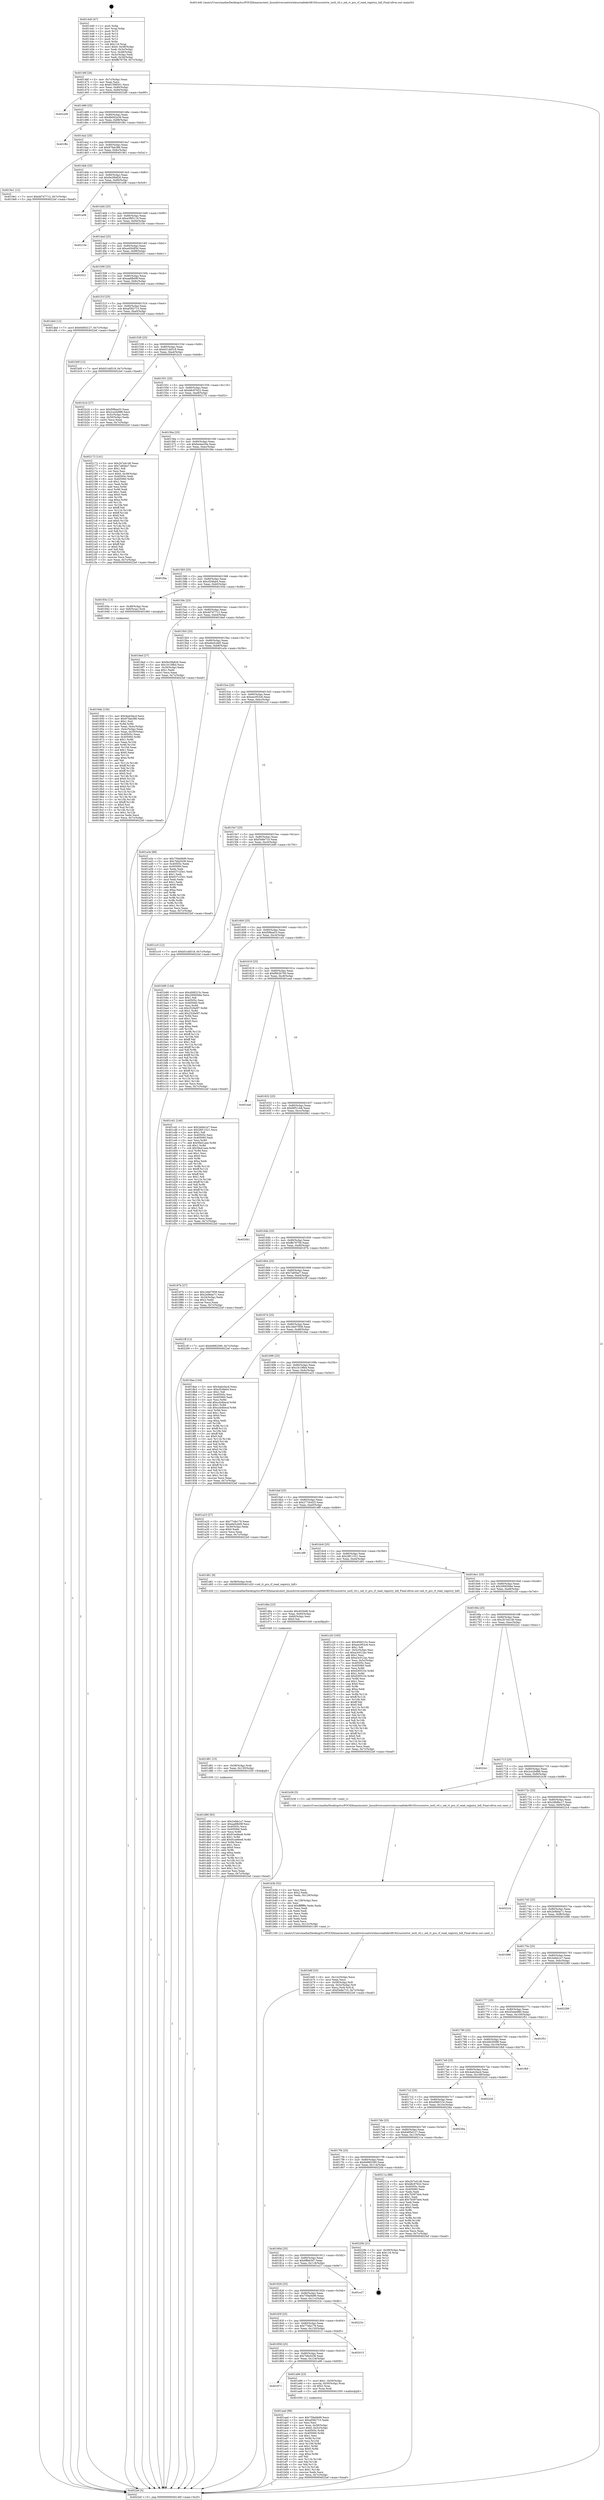 digraph "0x401440" {
  label = "0x401440 (/mnt/c/Users/mathe/Desktop/tcc/POCII/binaries/extr_linuxdriversnetwirelessrealtekrtl8192cucorertw_ioctl_rtl.c_oid_rt_pro_rf_read_registry_hdl_Final-ollvm.out::main(0))"
  labelloc = "t"
  node[shape=record]

  Entry [label="",width=0.3,height=0.3,shape=circle,fillcolor=black,style=filled]
  "0x40146f" [label="{
     0x40146f [26]\l
     | [instrs]\l
     &nbsp;&nbsp;0x40146f \<+3\>: mov -0x7c(%rbp),%eax\l
     &nbsp;&nbsp;0x401472 \<+2\>: mov %eax,%ecx\l
     &nbsp;&nbsp;0x401474 \<+6\>: sub $0x81598501,%ecx\l
     &nbsp;&nbsp;0x40147a \<+3\>: mov %eax,-0x80(%rbp)\l
     &nbsp;&nbsp;0x40147d \<+6\>: mov %ecx,-0x84(%rbp)\l
     &nbsp;&nbsp;0x401483 \<+6\>: je 00000000004022d0 \<main+0xe90\>\l
  }"]
  "0x4022d0" [label="{
     0x4022d0\l
  }", style=dashed]
  "0x401489" [label="{
     0x401489 [25]\l
     | [instrs]\l
     &nbsp;&nbsp;0x401489 \<+5\>: jmp 000000000040148e \<main+0x4e\>\l
     &nbsp;&nbsp;0x40148e \<+3\>: mov -0x80(%rbp),%eax\l
     &nbsp;&nbsp;0x401491 \<+5\>: sub $0x8b002e39,%eax\l
     &nbsp;&nbsp;0x401496 \<+6\>: mov %eax,-0x88(%rbp)\l
     &nbsp;&nbsp;0x40149c \<+6\>: je 0000000000401f6c \<main+0xb2c\>\l
  }"]
  Exit [label="",width=0.3,height=0.3,shape=circle,fillcolor=black,style=filled,peripheries=2]
  "0x401f6c" [label="{
     0x401f6c\l
  }", style=dashed]
  "0x4014a2" [label="{
     0x4014a2 [25]\l
     | [instrs]\l
     &nbsp;&nbsp;0x4014a2 \<+5\>: jmp 00000000004014a7 \<main+0x67\>\l
     &nbsp;&nbsp;0x4014a7 \<+3\>: mov -0x80(%rbp),%eax\l
     &nbsp;&nbsp;0x4014aa \<+5\>: sub $0x97fab386,%eax\l
     &nbsp;&nbsp;0x4014af \<+6\>: mov %eax,-0x8c(%rbp)\l
     &nbsp;&nbsp;0x4014b5 \<+6\>: je 00000000004019e1 \<main+0x5a1\>\l
  }"]
  "0x401d90" [label="{
     0x401d90 [93]\l
     | [instrs]\l
     &nbsp;&nbsp;0x401d90 \<+5\>: mov $0x2efeb1e7,%eax\l
     &nbsp;&nbsp;0x401d95 \<+5\>: mov $0xaa6fb09f,%esi\l
     &nbsp;&nbsp;0x401d9a \<+7\>: mov 0x40505c,%ecx\l
     &nbsp;&nbsp;0x401da1 \<+7\>: mov 0x405060,%edx\l
     &nbsp;&nbsp;0x401da8 \<+3\>: mov %ecx,%r8d\l
     &nbsp;&nbsp;0x401dab \<+7\>: sub $0x91ee8ee6,%r8d\l
     &nbsp;&nbsp;0x401db2 \<+4\>: sub $0x1,%r8d\l
     &nbsp;&nbsp;0x401db6 \<+7\>: add $0x91ee8ee6,%r8d\l
     &nbsp;&nbsp;0x401dbd \<+4\>: imul %r8d,%ecx\l
     &nbsp;&nbsp;0x401dc1 \<+3\>: and $0x1,%ecx\l
     &nbsp;&nbsp;0x401dc4 \<+3\>: cmp $0x0,%ecx\l
     &nbsp;&nbsp;0x401dc7 \<+4\>: sete %r9b\l
     &nbsp;&nbsp;0x401dcb \<+3\>: cmp $0xa,%edx\l
     &nbsp;&nbsp;0x401dce \<+4\>: setl %r10b\l
     &nbsp;&nbsp;0x401dd2 \<+3\>: mov %r9b,%r11b\l
     &nbsp;&nbsp;0x401dd5 \<+3\>: and %r10b,%r11b\l
     &nbsp;&nbsp;0x401dd8 \<+3\>: xor %r10b,%r9b\l
     &nbsp;&nbsp;0x401ddb \<+3\>: or %r9b,%r11b\l
     &nbsp;&nbsp;0x401dde \<+4\>: test $0x1,%r11b\l
     &nbsp;&nbsp;0x401de2 \<+3\>: cmovne %esi,%eax\l
     &nbsp;&nbsp;0x401de5 \<+3\>: mov %eax,-0x7c(%rbp)\l
     &nbsp;&nbsp;0x401de8 \<+5\>: jmp 00000000004022ef \<main+0xeaf\>\l
  }"]
  "0x4019e1" [label="{
     0x4019e1 [12]\l
     | [instrs]\l
     &nbsp;&nbsp;0x4019e1 \<+7\>: movl $0xdd747712,-0x7c(%rbp)\l
     &nbsp;&nbsp;0x4019e8 \<+5\>: jmp 00000000004022ef \<main+0xeaf\>\l
  }"]
  "0x4014bb" [label="{
     0x4014bb [25]\l
     | [instrs]\l
     &nbsp;&nbsp;0x4014bb \<+5\>: jmp 00000000004014c0 \<main+0x80\>\l
     &nbsp;&nbsp;0x4014c0 \<+3\>: mov -0x80(%rbp),%eax\l
     &nbsp;&nbsp;0x4014c3 \<+5\>: sub $0x9e29b826,%eax\l
     &nbsp;&nbsp;0x4014c8 \<+6\>: mov %eax,-0x90(%rbp)\l
     &nbsp;&nbsp;0x4014ce \<+6\>: je 0000000000401a08 \<main+0x5c8\>\l
  }"]
  "0x401d81" [label="{
     0x401d81 [15]\l
     | [instrs]\l
     &nbsp;&nbsp;0x401d81 \<+4\>: mov -0x58(%rbp),%rdi\l
     &nbsp;&nbsp;0x401d85 \<+6\>: mov %eax,-0x130(%rbp)\l
     &nbsp;&nbsp;0x401d8b \<+5\>: call 0000000000401030 \<free@plt\>\l
     | [calls]\l
     &nbsp;&nbsp;0x401030 \{1\} (unknown)\l
  }"]
  "0x401a08" [label="{
     0x401a08\l
  }", style=dashed]
  "0x4014d4" [label="{
     0x4014d4 [25]\l
     | [instrs]\l
     &nbsp;&nbsp;0x4014d4 \<+5\>: jmp 00000000004014d9 \<main+0x99\>\l
     &nbsp;&nbsp;0x4014d9 \<+3\>: mov -0x80(%rbp),%eax\l
     &nbsp;&nbsp;0x4014dc \<+5\>: sub $0xa3f95119,%eax\l
     &nbsp;&nbsp;0x4014e1 \<+6\>: mov %eax,-0x94(%rbp)\l
     &nbsp;&nbsp;0x4014e7 \<+6\>: je 000000000040210e \<main+0xcce\>\l
  }"]
  "0x401d6a" [label="{
     0x401d6a [23]\l
     | [instrs]\l
     &nbsp;&nbsp;0x401d6a \<+10\>: movabs $0x4030d6,%rdi\l
     &nbsp;&nbsp;0x401d74 \<+3\>: mov %eax,-0x60(%rbp)\l
     &nbsp;&nbsp;0x401d77 \<+3\>: mov -0x60(%rbp),%esi\l
     &nbsp;&nbsp;0x401d7a \<+2\>: mov $0x0,%al\l
     &nbsp;&nbsp;0x401d7c \<+5\>: call 0000000000401040 \<printf@plt\>\l
     | [calls]\l
     &nbsp;&nbsp;0x401040 \{1\} (unknown)\l
  }"]
  "0x40210e" [label="{
     0x40210e\l
  }", style=dashed]
  "0x4014ed" [label="{
     0x4014ed [25]\l
     | [instrs]\l
     &nbsp;&nbsp;0x4014ed \<+5\>: jmp 00000000004014f2 \<main+0xb2\>\l
     &nbsp;&nbsp;0x4014f2 \<+3\>: mov -0x80(%rbp),%eax\l
     &nbsp;&nbsp;0x4014f5 \<+5\>: sub $0xa450df3d,%eax\l
     &nbsp;&nbsp;0x4014fa \<+6\>: mov %eax,-0x98(%rbp)\l
     &nbsp;&nbsp;0x401500 \<+6\>: je 0000000000402021 \<main+0xbe1\>\l
  }"]
  "0x401b6f" [label="{
     0x401b6f [33]\l
     | [instrs]\l
     &nbsp;&nbsp;0x401b6f \<+6\>: mov -0x12c(%rbp),%ecx\l
     &nbsp;&nbsp;0x401b75 \<+3\>: imul %eax,%ecx\l
     &nbsp;&nbsp;0x401b78 \<+4\>: mov -0x58(%rbp),%r8\l
     &nbsp;&nbsp;0x401b7c \<+4\>: movslq -0x5c(%rbp),%r9\l
     &nbsp;&nbsp;0x401b80 \<+4\>: mov %ecx,(%r8,%r9,4)\l
     &nbsp;&nbsp;0x401b84 \<+7\>: movl $0xf3e8e710,-0x7c(%rbp)\l
     &nbsp;&nbsp;0x401b8b \<+5\>: jmp 00000000004022ef \<main+0xeaf\>\l
  }"]
  "0x402021" [label="{
     0x402021\l
  }", style=dashed]
  "0x401506" [label="{
     0x401506 [25]\l
     | [instrs]\l
     &nbsp;&nbsp;0x401506 \<+5\>: jmp 000000000040150b \<main+0xcb\>\l
     &nbsp;&nbsp;0x40150b \<+3\>: mov -0x80(%rbp),%eax\l
     &nbsp;&nbsp;0x40150e \<+5\>: sub $0xaa6fb09f,%eax\l
     &nbsp;&nbsp;0x401513 \<+6\>: mov %eax,-0x9c(%rbp)\l
     &nbsp;&nbsp;0x401519 \<+6\>: je 0000000000401ded \<main+0x9ad\>\l
  }"]
  "0x401b3b" [label="{
     0x401b3b [52]\l
     | [instrs]\l
     &nbsp;&nbsp;0x401b3b \<+2\>: xor %ecx,%ecx\l
     &nbsp;&nbsp;0x401b3d \<+5\>: mov $0x2,%edx\l
     &nbsp;&nbsp;0x401b42 \<+6\>: mov %edx,-0x128(%rbp)\l
     &nbsp;&nbsp;0x401b48 \<+1\>: cltd\l
     &nbsp;&nbsp;0x401b49 \<+6\>: mov -0x128(%rbp),%esi\l
     &nbsp;&nbsp;0x401b4f \<+2\>: idiv %esi\l
     &nbsp;&nbsp;0x401b51 \<+6\>: imul $0xfffffffe,%edx,%edx\l
     &nbsp;&nbsp;0x401b57 \<+2\>: mov %ecx,%edi\l
     &nbsp;&nbsp;0x401b59 \<+2\>: sub %edx,%edi\l
     &nbsp;&nbsp;0x401b5b \<+2\>: mov %ecx,%edx\l
     &nbsp;&nbsp;0x401b5d \<+3\>: sub $0x1,%edx\l
     &nbsp;&nbsp;0x401b60 \<+2\>: add %edx,%edi\l
     &nbsp;&nbsp;0x401b62 \<+2\>: sub %edi,%ecx\l
     &nbsp;&nbsp;0x401b64 \<+6\>: mov %ecx,-0x12c(%rbp)\l
     &nbsp;&nbsp;0x401b6a \<+5\>: call 0000000000401160 \<next_i\>\l
     | [calls]\l
     &nbsp;&nbsp;0x401160 \{1\} (/mnt/c/Users/mathe/Desktop/tcc/POCII/binaries/extr_linuxdriversnetwirelessrealtekrtl8192cucorertw_ioctl_rtl.c_oid_rt_pro_rf_read_registry_hdl_Final-ollvm.out::next_i)\l
  }"]
  "0x401ded" [label="{
     0x401ded [12]\l
     | [instrs]\l
     &nbsp;&nbsp;0x401ded \<+7\>: movl $0x6485d127,-0x7c(%rbp)\l
     &nbsp;&nbsp;0x401df4 \<+5\>: jmp 00000000004022ef \<main+0xeaf\>\l
  }"]
  "0x40151f" [label="{
     0x40151f [25]\l
     | [instrs]\l
     &nbsp;&nbsp;0x40151f \<+5\>: jmp 0000000000401524 \<main+0xe4\>\l
     &nbsp;&nbsp;0x401524 \<+3\>: mov -0x80(%rbp),%eax\l
     &nbsp;&nbsp;0x401527 \<+5\>: sub $0xaf382715,%eax\l
     &nbsp;&nbsp;0x40152c \<+6\>: mov %eax,-0xa0(%rbp)\l
     &nbsp;&nbsp;0x401532 \<+6\>: je 0000000000401b0f \<main+0x6cf\>\l
  }"]
  "0x401aad" [label="{
     0x401aad [98]\l
     | [instrs]\l
     &nbsp;&nbsp;0x401aad \<+5\>: mov $0x759a0b99,%ecx\l
     &nbsp;&nbsp;0x401ab2 \<+5\>: mov $0xaf382715,%edx\l
     &nbsp;&nbsp;0x401ab7 \<+2\>: xor %esi,%esi\l
     &nbsp;&nbsp;0x401ab9 \<+4\>: mov %rax,-0x58(%rbp)\l
     &nbsp;&nbsp;0x401abd \<+7\>: movl $0x0,-0x5c(%rbp)\l
     &nbsp;&nbsp;0x401ac4 \<+8\>: mov 0x40505c,%r8d\l
     &nbsp;&nbsp;0x401acc \<+8\>: mov 0x405060,%r9d\l
     &nbsp;&nbsp;0x401ad4 \<+3\>: sub $0x1,%esi\l
     &nbsp;&nbsp;0x401ad7 \<+3\>: mov %r8d,%r10d\l
     &nbsp;&nbsp;0x401ada \<+3\>: add %esi,%r10d\l
     &nbsp;&nbsp;0x401add \<+4\>: imul %r10d,%r8d\l
     &nbsp;&nbsp;0x401ae1 \<+4\>: and $0x1,%r8d\l
     &nbsp;&nbsp;0x401ae5 \<+4\>: cmp $0x0,%r8d\l
     &nbsp;&nbsp;0x401ae9 \<+4\>: sete %r11b\l
     &nbsp;&nbsp;0x401aed \<+4\>: cmp $0xa,%r9d\l
     &nbsp;&nbsp;0x401af1 \<+3\>: setl %bl\l
     &nbsp;&nbsp;0x401af4 \<+3\>: mov %r11b,%r14b\l
     &nbsp;&nbsp;0x401af7 \<+3\>: and %bl,%r14b\l
     &nbsp;&nbsp;0x401afa \<+3\>: xor %bl,%r11b\l
     &nbsp;&nbsp;0x401afd \<+3\>: or %r11b,%r14b\l
     &nbsp;&nbsp;0x401b00 \<+4\>: test $0x1,%r14b\l
     &nbsp;&nbsp;0x401b04 \<+3\>: cmovne %edx,%ecx\l
     &nbsp;&nbsp;0x401b07 \<+3\>: mov %ecx,-0x7c(%rbp)\l
     &nbsp;&nbsp;0x401b0a \<+5\>: jmp 00000000004022ef \<main+0xeaf\>\l
  }"]
  "0x401b0f" [label="{
     0x401b0f [12]\l
     | [instrs]\l
     &nbsp;&nbsp;0x401b0f \<+7\>: movl $0xb51dd518,-0x7c(%rbp)\l
     &nbsp;&nbsp;0x401b16 \<+5\>: jmp 00000000004022ef \<main+0xeaf\>\l
  }"]
  "0x401538" [label="{
     0x401538 [25]\l
     | [instrs]\l
     &nbsp;&nbsp;0x401538 \<+5\>: jmp 000000000040153d \<main+0xfd\>\l
     &nbsp;&nbsp;0x40153d \<+3\>: mov -0x80(%rbp),%eax\l
     &nbsp;&nbsp;0x401540 \<+5\>: sub $0xb51dd518,%eax\l
     &nbsp;&nbsp;0x401545 \<+6\>: mov %eax,-0xa4(%rbp)\l
     &nbsp;&nbsp;0x40154b \<+6\>: je 0000000000401b1b \<main+0x6db\>\l
  }"]
  "0x401871" [label="{
     0x401871\l
  }", style=dashed]
  "0x401b1b" [label="{
     0x401b1b [27]\l
     | [instrs]\l
     &nbsp;&nbsp;0x401b1b \<+5\>: mov $0xf5f6ea53,%eax\l
     &nbsp;&nbsp;0x401b20 \<+5\>: mov $0x2ce2b988,%ecx\l
     &nbsp;&nbsp;0x401b25 \<+3\>: mov -0x5c(%rbp),%edx\l
     &nbsp;&nbsp;0x401b28 \<+3\>: cmp -0x50(%rbp),%edx\l
     &nbsp;&nbsp;0x401b2b \<+3\>: cmovl %ecx,%eax\l
     &nbsp;&nbsp;0x401b2e \<+3\>: mov %eax,-0x7c(%rbp)\l
     &nbsp;&nbsp;0x401b31 \<+5\>: jmp 00000000004022ef \<main+0xeaf\>\l
  }"]
  "0x401551" [label="{
     0x401551 [25]\l
     | [instrs]\l
     &nbsp;&nbsp;0x401551 \<+5\>: jmp 0000000000401556 \<main+0x116\>\l
     &nbsp;&nbsp;0x401556 \<+3\>: mov -0x80(%rbp),%eax\l
     &nbsp;&nbsp;0x401559 \<+5\>: sub $0xb8c97622,%eax\l
     &nbsp;&nbsp;0x40155e \<+6\>: mov %eax,-0xa8(%rbp)\l
     &nbsp;&nbsp;0x401564 \<+6\>: je 0000000000402172 \<main+0xd32\>\l
  }"]
  "0x401a96" [label="{
     0x401a96 [23]\l
     | [instrs]\l
     &nbsp;&nbsp;0x401a96 \<+7\>: movl $0x1,-0x50(%rbp)\l
     &nbsp;&nbsp;0x401a9d \<+4\>: movslq -0x50(%rbp),%rax\l
     &nbsp;&nbsp;0x401aa1 \<+4\>: shl $0x2,%rax\l
     &nbsp;&nbsp;0x401aa5 \<+3\>: mov %rax,%rdi\l
     &nbsp;&nbsp;0x401aa8 \<+5\>: call 0000000000401050 \<malloc@plt\>\l
     | [calls]\l
     &nbsp;&nbsp;0x401050 \{1\} (unknown)\l
  }"]
  "0x402172" [label="{
     0x402172 [141]\l
     | [instrs]\l
     &nbsp;&nbsp;0x402172 \<+5\>: mov $0x2b7e4146,%eax\l
     &nbsp;&nbsp;0x402177 \<+5\>: mov $0x7a85be7,%ecx\l
     &nbsp;&nbsp;0x40217c \<+2\>: mov $0x1,%dl\l
     &nbsp;&nbsp;0x40217e \<+2\>: xor %esi,%esi\l
     &nbsp;&nbsp;0x402180 \<+7\>: movl $0x0,-0x38(%rbp)\l
     &nbsp;&nbsp;0x402187 \<+7\>: mov 0x40505c,%edi\l
     &nbsp;&nbsp;0x40218e \<+8\>: mov 0x405060,%r8d\l
     &nbsp;&nbsp;0x402196 \<+3\>: sub $0x1,%esi\l
     &nbsp;&nbsp;0x402199 \<+3\>: mov %edi,%r9d\l
     &nbsp;&nbsp;0x40219c \<+3\>: add %esi,%r9d\l
     &nbsp;&nbsp;0x40219f \<+4\>: imul %r9d,%edi\l
     &nbsp;&nbsp;0x4021a3 \<+3\>: and $0x1,%edi\l
     &nbsp;&nbsp;0x4021a6 \<+3\>: cmp $0x0,%edi\l
     &nbsp;&nbsp;0x4021a9 \<+4\>: sete %r10b\l
     &nbsp;&nbsp;0x4021ad \<+4\>: cmp $0xa,%r8d\l
     &nbsp;&nbsp;0x4021b1 \<+4\>: setl %r11b\l
     &nbsp;&nbsp;0x4021b5 \<+3\>: mov %r10b,%bl\l
     &nbsp;&nbsp;0x4021b8 \<+3\>: xor $0xff,%bl\l
     &nbsp;&nbsp;0x4021bb \<+3\>: mov %r11b,%r14b\l
     &nbsp;&nbsp;0x4021be \<+4\>: xor $0xff,%r14b\l
     &nbsp;&nbsp;0x4021c2 \<+3\>: xor $0x0,%dl\l
     &nbsp;&nbsp;0x4021c5 \<+3\>: mov %bl,%r15b\l
     &nbsp;&nbsp;0x4021c8 \<+4\>: and $0x0,%r15b\l
     &nbsp;&nbsp;0x4021cc \<+3\>: and %dl,%r10b\l
     &nbsp;&nbsp;0x4021cf \<+3\>: mov %r14b,%r12b\l
     &nbsp;&nbsp;0x4021d2 \<+4\>: and $0x0,%r12b\l
     &nbsp;&nbsp;0x4021d6 \<+3\>: and %dl,%r11b\l
     &nbsp;&nbsp;0x4021d9 \<+3\>: or %r10b,%r15b\l
     &nbsp;&nbsp;0x4021dc \<+3\>: or %r11b,%r12b\l
     &nbsp;&nbsp;0x4021df \<+3\>: xor %r12b,%r15b\l
     &nbsp;&nbsp;0x4021e2 \<+3\>: or %r14b,%bl\l
     &nbsp;&nbsp;0x4021e5 \<+3\>: xor $0xff,%bl\l
     &nbsp;&nbsp;0x4021e8 \<+3\>: or $0x0,%dl\l
     &nbsp;&nbsp;0x4021eb \<+2\>: and %dl,%bl\l
     &nbsp;&nbsp;0x4021ed \<+3\>: or %bl,%r15b\l
     &nbsp;&nbsp;0x4021f0 \<+4\>: test $0x1,%r15b\l
     &nbsp;&nbsp;0x4021f4 \<+3\>: cmovne %ecx,%eax\l
     &nbsp;&nbsp;0x4021f7 \<+3\>: mov %eax,-0x7c(%rbp)\l
     &nbsp;&nbsp;0x4021fa \<+5\>: jmp 00000000004022ef \<main+0xeaf\>\l
  }"]
  "0x40156a" [label="{
     0x40156a [25]\l
     | [instrs]\l
     &nbsp;&nbsp;0x40156a \<+5\>: jmp 000000000040156f \<main+0x12f\>\l
     &nbsp;&nbsp;0x40156f \<+3\>: mov -0x80(%rbp),%eax\l
     &nbsp;&nbsp;0x401572 \<+5\>: sub $0xbe4ee29a,%eax\l
     &nbsp;&nbsp;0x401577 \<+6\>: mov %eax,-0xac(%rbp)\l
     &nbsp;&nbsp;0x40157d \<+6\>: je 0000000000401fda \<main+0xb9a\>\l
  }"]
  "0x401858" [label="{
     0x401858 [25]\l
     | [instrs]\l
     &nbsp;&nbsp;0x401858 \<+5\>: jmp 000000000040185d \<main+0x41d\>\l
     &nbsp;&nbsp;0x40185d \<+3\>: mov -0x80(%rbp),%eax\l
     &nbsp;&nbsp;0x401860 \<+5\>: sub $0x7bfa5438,%eax\l
     &nbsp;&nbsp;0x401865 \<+6\>: mov %eax,-0x124(%rbp)\l
     &nbsp;&nbsp;0x40186b \<+6\>: je 0000000000401a96 \<main+0x656\>\l
  }"]
  "0x401fda" [label="{
     0x401fda\l
  }", style=dashed]
  "0x401583" [label="{
     0x401583 [25]\l
     | [instrs]\l
     &nbsp;&nbsp;0x401583 \<+5\>: jmp 0000000000401588 \<main+0x148\>\l
     &nbsp;&nbsp;0x401588 \<+3\>: mov -0x80(%rbp),%eax\l
     &nbsp;&nbsp;0x40158b \<+5\>: sub $0xcf24fab4,%eax\l
     &nbsp;&nbsp;0x401590 \<+6\>: mov %eax,-0xb0(%rbp)\l
     &nbsp;&nbsp;0x401596 \<+6\>: je 000000000040193e \<main+0x4fe\>\l
  }"]
  "0x402015" [label="{
     0x402015\l
  }", style=dashed]
  "0x40193e" [label="{
     0x40193e [13]\l
     | [instrs]\l
     &nbsp;&nbsp;0x40193e \<+4\>: mov -0x48(%rbp),%rax\l
     &nbsp;&nbsp;0x401942 \<+4\>: mov 0x8(%rax),%rdi\l
     &nbsp;&nbsp;0x401946 \<+5\>: call 0000000000401060 \<atoi@plt\>\l
     | [calls]\l
     &nbsp;&nbsp;0x401060 \{1\} (unknown)\l
  }"]
  "0x40159c" [label="{
     0x40159c [25]\l
     | [instrs]\l
     &nbsp;&nbsp;0x40159c \<+5\>: jmp 00000000004015a1 \<main+0x161\>\l
     &nbsp;&nbsp;0x4015a1 \<+3\>: mov -0x80(%rbp),%eax\l
     &nbsp;&nbsp;0x4015a4 \<+5\>: sub $0xdd747712,%eax\l
     &nbsp;&nbsp;0x4015a9 \<+6\>: mov %eax,-0xb4(%rbp)\l
     &nbsp;&nbsp;0x4015af \<+6\>: je 00000000004019ed \<main+0x5ad\>\l
  }"]
  "0x40183f" [label="{
     0x40183f [25]\l
     | [instrs]\l
     &nbsp;&nbsp;0x40183f \<+5\>: jmp 0000000000401844 \<main+0x404\>\l
     &nbsp;&nbsp;0x401844 \<+3\>: mov -0x80(%rbp),%eax\l
     &nbsp;&nbsp;0x401847 \<+5\>: sub $0x77efa179,%eax\l
     &nbsp;&nbsp;0x40184c \<+6\>: mov %eax,-0x120(%rbp)\l
     &nbsp;&nbsp;0x401852 \<+6\>: je 0000000000402015 \<main+0xbd5\>\l
  }"]
  "0x4019ed" [label="{
     0x4019ed [27]\l
     | [instrs]\l
     &nbsp;&nbsp;0x4019ed \<+5\>: mov $0x9e29b826,%eax\l
     &nbsp;&nbsp;0x4019f2 \<+5\>: mov $0x1fc19fb4,%ecx\l
     &nbsp;&nbsp;0x4019f7 \<+3\>: mov -0x30(%rbp),%edx\l
     &nbsp;&nbsp;0x4019fa \<+3\>: cmp $0x1,%edx\l
     &nbsp;&nbsp;0x4019fd \<+3\>: cmovl %ecx,%eax\l
     &nbsp;&nbsp;0x401a00 \<+3\>: mov %eax,-0x7c(%rbp)\l
     &nbsp;&nbsp;0x401a03 \<+5\>: jmp 00000000004022ef \<main+0xeaf\>\l
  }"]
  "0x4015b5" [label="{
     0x4015b5 [25]\l
     | [instrs]\l
     &nbsp;&nbsp;0x4015b5 \<+5\>: jmp 00000000004015ba \<main+0x17a\>\l
     &nbsp;&nbsp;0x4015ba \<+3\>: mov -0x80(%rbp),%eax\l
     &nbsp;&nbsp;0x4015bd \<+5\>: sub $0xe6e5cdd5,%eax\l
     &nbsp;&nbsp;0x4015c2 \<+6\>: mov %eax,-0xb8(%rbp)\l
     &nbsp;&nbsp;0x4015c8 \<+6\>: je 0000000000401a3e \<main+0x5fe\>\l
  }"]
  "0x40223c" [label="{
     0x40223c\l
  }", style=dashed]
  "0x401a3e" [label="{
     0x401a3e [88]\l
     | [instrs]\l
     &nbsp;&nbsp;0x401a3e \<+5\>: mov $0x759a0b99,%eax\l
     &nbsp;&nbsp;0x401a43 \<+5\>: mov $0x7bfa5438,%ecx\l
     &nbsp;&nbsp;0x401a48 \<+7\>: mov 0x40505c,%edx\l
     &nbsp;&nbsp;0x401a4f \<+7\>: mov 0x405060,%esi\l
     &nbsp;&nbsp;0x401a56 \<+2\>: mov %edx,%edi\l
     &nbsp;&nbsp;0x401a58 \<+6\>: sub $0x637c25e1,%edi\l
     &nbsp;&nbsp;0x401a5e \<+3\>: sub $0x1,%edi\l
     &nbsp;&nbsp;0x401a61 \<+6\>: add $0x637c25e1,%edi\l
     &nbsp;&nbsp;0x401a67 \<+3\>: imul %edi,%edx\l
     &nbsp;&nbsp;0x401a6a \<+3\>: and $0x1,%edx\l
     &nbsp;&nbsp;0x401a6d \<+3\>: cmp $0x0,%edx\l
     &nbsp;&nbsp;0x401a70 \<+4\>: sete %r8b\l
     &nbsp;&nbsp;0x401a74 \<+3\>: cmp $0xa,%esi\l
     &nbsp;&nbsp;0x401a77 \<+4\>: setl %r9b\l
     &nbsp;&nbsp;0x401a7b \<+3\>: mov %r8b,%r10b\l
     &nbsp;&nbsp;0x401a7e \<+3\>: and %r9b,%r10b\l
     &nbsp;&nbsp;0x401a81 \<+3\>: xor %r9b,%r8b\l
     &nbsp;&nbsp;0x401a84 \<+3\>: or %r8b,%r10b\l
     &nbsp;&nbsp;0x401a87 \<+4\>: test $0x1,%r10b\l
     &nbsp;&nbsp;0x401a8b \<+3\>: cmovne %ecx,%eax\l
     &nbsp;&nbsp;0x401a8e \<+3\>: mov %eax,-0x7c(%rbp)\l
     &nbsp;&nbsp;0x401a91 \<+5\>: jmp 00000000004022ef \<main+0xeaf\>\l
  }"]
  "0x4015ce" [label="{
     0x4015ce [25]\l
     | [instrs]\l
     &nbsp;&nbsp;0x4015ce \<+5\>: jmp 00000000004015d3 \<main+0x193\>\l
     &nbsp;&nbsp;0x4015d3 \<+3\>: mov -0x80(%rbp),%eax\l
     &nbsp;&nbsp;0x4015d6 \<+5\>: sub $0xeec953c6,%eax\l
     &nbsp;&nbsp;0x4015db \<+6\>: mov %eax,-0xbc(%rbp)\l
     &nbsp;&nbsp;0x4015e1 \<+6\>: je 0000000000401cc5 \<main+0x885\>\l
  }"]
  "0x401826" [label="{
     0x401826 [25]\l
     | [instrs]\l
     &nbsp;&nbsp;0x401826 \<+5\>: jmp 000000000040182b \<main+0x3eb\>\l
     &nbsp;&nbsp;0x40182b \<+3\>: mov -0x80(%rbp),%eax\l
     &nbsp;&nbsp;0x40182e \<+5\>: sub $0x759a0b99,%eax\l
     &nbsp;&nbsp;0x401833 \<+6\>: mov %eax,-0x11c(%rbp)\l
     &nbsp;&nbsp;0x401839 \<+6\>: je 000000000040223c \<main+0xdfc\>\l
  }"]
  "0x401cc5" [label="{
     0x401cc5 [12]\l
     | [instrs]\l
     &nbsp;&nbsp;0x401cc5 \<+7\>: movl $0xb51dd518,-0x7c(%rbp)\l
     &nbsp;&nbsp;0x401ccc \<+5\>: jmp 00000000004022ef \<main+0xeaf\>\l
  }"]
  "0x4015e7" [label="{
     0x4015e7 [25]\l
     | [instrs]\l
     &nbsp;&nbsp;0x4015e7 \<+5\>: jmp 00000000004015ec \<main+0x1ac\>\l
     &nbsp;&nbsp;0x4015ec \<+3\>: mov -0x80(%rbp),%eax\l
     &nbsp;&nbsp;0x4015ef \<+5\>: sub $0xf3e8e710,%eax\l
     &nbsp;&nbsp;0x4015f4 \<+6\>: mov %eax,-0xc0(%rbp)\l
     &nbsp;&nbsp;0x4015fa \<+6\>: je 0000000000401b90 \<main+0x750\>\l
  }"]
  "0x401e27" [label="{
     0x401e27\l
  }", style=dashed]
  "0x401b90" [label="{
     0x401b90 [144]\l
     | [instrs]\l
     &nbsp;&nbsp;0x401b90 \<+5\>: mov $0x4f48315c,%eax\l
     &nbsp;&nbsp;0x401b95 \<+5\>: mov $0x29065b6e,%ecx\l
     &nbsp;&nbsp;0x401b9a \<+2\>: mov $0x1,%dl\l
     &nbsp;&nbsp;0x401b9c \<+7\>: mov 0x40505c,%esi\l
     &nbsp;&nbsp;0x401ba3 \<+7\>: mov 0x405060,%edi\l
     &nbsp;&nbsp;0x401baa \<+3\>: mov %esi,%r8d\l
     &nbsp;&nbsp;0x401bad \<+7\>: sub $0x252fa0f7,%r8d\l
     &nbsp;&nbsp;0x401bb4 \<+4\>: sub $0x1,%r8d\l
     &nbsp;&nbsp;0x401bb8 \<+7\>: add $0x252fa0f7,%r8d\l
     &nbsp;&nbsp;0x401bbf \<+4\>: imul %r8d,%esi\l
     &nbsp;&nbsp;0x401bc3 \<+3\>: and $0x1,%esi\l
     &nbsp;&nbsp;0x401bc6 \<+3\>: cmp $0x0,%esi\l
     &nbsp;&nbsp;0x401bc9 \<+4\>: sete %r9b\l
     &nbsp;&nbsp;0x401bcd \<+3\>: cmp $0xa,%edi\l
     &nbsp;&nbsp;0x401bd0 \<+4\>: setl %r10b\l
     &nbsp;&nbsp;0x401bd4 \<+3\>: mov %r9b,%r11b\l
     &nbsp;&nbsp;0x401bd7 \<+4\>: xor $0xff,%r11b\l
     &nbsp;&nbsp;0x401bdb \<+3\>: mov %r10b,%bl\l
     &nbsp;&nbsp;0x401bde \<+3\>: xor $0xff,%bl\l
     &nbsp;&nbsp;0x401be1 \<+3\>: xor $0x1,%dl\l
     &nbsp;&nbsp;0x401be4 \<+3\>: mov %r11b,%r14b\l
     &nbsp;&nbsp;0x401be7 \<+4\>: and $0xff,%r14b\l
     &nbsp;&nbsp;0x401beb \<+3\>: and %dl,%r9b\l
     &nbsp;&nbsp;0x401bee \<+3\>: mov %bl,%r15b\l
     &nbsp;&nbsp;0x401bf1 \<+4\>: and $0xff,%r15b\l
     &nbsp;&nbsp;0x401bf5 \<+3\>: and %dl,%r10b\l
     &nbsp;&nbsp;0x401bf8 \<+3\>: or %r9b,%r14b\l
     &nbsp;&nbsp;0x401bfb \<+3\>: or %r10b,%r15b\l
     &nbsp;&nbsp;0x401bfe \<+3\>: xor %r15b,%r14b\l
     &nbsp;&nbsp;0x401c01 \<+3\>: or %bl,%r11b\l
     &nbsp;&nbsp;0x401c04 \<+4\>: xor $0xff,%r11b\l
     &nbsp;&nbsp;0x401c08 \<+3\>: or $0x1,%dl\l
     &nbsp;&nbsp;0x401c0b \<+3\>: and %dl,%r11b\l
     &nbsp;&nbsp;0x401c0e \<+3\>: or %r11b,%r14b\l
     &nbsp;&nbsp;0x401c11 \<+4\>: test $0x1,%r14b\l
     &nbsp;&nbsp;0x401c15 \<+3\>: cmovne %ecx,%eax\l
     &nbsp;&nbsp;0x401c18 \<+3\>: mov %eax,-0x7c(%rbp)\l
     &nbsp;&nbsp;0x401c1b \<+5\>: jmp 00000000004022ef \<main+0xeaf\>\l
  }"]
  "0x401600" [label="{
     0x401600 [25]\l
     | [instrs]\l
     &nbsp;&nbsp;0x401600 \<+5\>: jmp 0000000000401605 \<main+0x1c5\>\l
     &nbsp;&nbsp;0x401605 \<+3\>: mov -0x80(%rbp),%eax\l
     &nbsp;&nbsp;0x401608 \<+5\>: sub $0xf5f6ea53,%eax\l
     &nbsp;&nbsp;0x40160d \<+6\>: mov %eax,-0xc4(%rbp)\l
     &nbsp;&nbsp;0x401613 \<+6\>: je 0000000000401cd1 \<main+0x891\>\l
  }"]
  "0x40180d" [label="{
     0x40180d [25]\l
     | [instrs]\l
     &nbsp;&nbsp;0x40180d \<+5\>: jmp 0000000000401812 \<main+0x3d2\>\l
     &nbsp;&nbsp;0x401812 \<+3\>: mov -0x80(%rbp),%eax\l
     &nbsp;&nbsp;0x401815 \<+5\>: sub $0x6ffeb5d7,%eax\l
     &nbsp;&nbsp;0x40181a \<+6\>: mov %eax,-0x118(%rbp)\l
     &nbsp;&nbsp;0x401820 \<+6\>: je 0000000000401e27 \<main+0x9e7\>\l
  }"]
  "0x401cd1" [label="{
     0x401cd1 [144]\l
     | [instrs]\l
     &nbsp;&nbsp;0x401cd1 \<+5\>: mov $0x2efeb1e7,%eax\l
     &nbsp;&nbsp;0x401cd6 \<+5\>: mov $0x28f11521,%ecx\l
     &nbsp;&nbsp;0x401cdb \<+2\>: mov $0x1,%dl\l
     &nbsp;&nbsp;0x401cdd \<+7\>: mov 0x40505c,%esi\l
     &nbsp;&nbsp;0x401ce4 \<+7\>: mov 0x405060,%edi\l
     &nbsp;&nbsp;0x401ceb \<+3\>: mov %esi,%r8d\l
     &nbsp;&nbsp;0x401cee \<+7\>: add $0x5fa41aee,%r8d\l
     &nbsp;&nbsp;0x401cf5 \<+4\>: sub $0x1,%r8d\l
     &nbsp;&nbsp;0x401cf9 \<+7\>: sub $0x5fa41aee,%r8d\l
     &nbsp;&nbsp;0x401d00 \<+4\>: imul %r8d,%esi\l
     &nbsp;&nbsp;0x401d04 \<+3\>: and $0x1,%esi\l
     &nbsp;&nbsp;0x401d07 \<+3\>: cmp $0x0,%esi\l
     &nbsp;&nbsp;0x401d0a \<+4\>: sete %r9b\l
     &nbsp;&nbsp;0x401d0e \<+3\>: cmp $0xa,%edi\l
     &nbsp;&nbsp;0x401d11 \<+4\>: setl %r10b\l
     &nbsp;&nbsp;0x401d15 \<+3\>: mov %r9b,%r11b\l
     &nbsp;&nbsp;0x401d18 \<+4\>: xor $0xff,%r11b\l
     &nbsp;&nbsp;0x401d1c \<+3\>: mov %r10b,%bl\l
     &nbsp;&nbsp;0x401d1f \<+3\>: xor $0xff,%bl\l
     &nbsp;&nbsp;0x401d22 \<+3\>: xor $0x1,%dl\l
     &nbsp;&nbsp;0x401d25 \<+3\>: mov %r11b,%r14b\l
     &nbsp;&nbsp;0x401d28 \<+4\>: and $0xff,%r14b\l
     &nbsp;&nbsp;0x401d2c \<+3\>: and %dl,%r9b\l
     &nbsp;&nbsp;0x401d2f \<+3\>: mov %bl,%r15b\l
     &nbsp;&nbsp;0x401d32 \<+4\>: and $0xff,%r15b\l
     &nbsp;&nbsp;0x401d36 \<+3\>: and %dl,%r10b\l
     &nbsp;&nbsp;0x401d39 \<+3\>: or %r9b,%r14b\l
     &nbsp;&nbsp;0x401d3c \<+3\>: or %r10b,%r15b\l
     &nbsp;&nbsp;0x401d3f \<+3\>: xor %r15b,%r14b\l
     &nbsp;&nbsp;0x401d42 \<+3\>: or %bl,%r11b\l
     &nbsp;&nbsp;0x401d45 \<+4\>: xor $0xff,%r11b\l
     &nbsp;&nbsp;0x401d49 \<+3\>: or $0x1,%dl\l
     &nbsp;&nbsp;0x401d4c \<+3\>: and %dl,%r11b\l
     &nbsp;&nbsp;0x401d4f \<+3\>: or %r11b,%r14b\l
     &nbsp;&nbsp;0x401d52 \<+4\>: test $0x1,%r14b\l
     &nbsp;&nbsp;0x401d56 \<+3\>: cmovne %ecx,%eax\l
     &nbsp;&nbsp;0x401d59 \<+3\>: mov %eax,-0x7c(%rbp)\l
     &nbsp;&nbsp;0x401d5c \<+5\>: jmp 00000000004022ef \<main+0xeaf\>\l
  }"]
  "0x401619" [label="{
     0x401619 [25]\l
     | [instrs]\l
     &nbsp;&nbsp;0x401619 \<+5\>: jmp 000000000040161e \<main+0x1de\>\l
     &nbsp;&nbsp;0x40161e \<+3\>: mov -0x80(%rbp),%eax\l
     &nbsp;&nbsp;0x401621 \<+5\>: sub $0xf6b2b700,%eax\l
     &nbsp;&nbsp;0x401626 \<+6\>: mov %eax,-0xc8(%rbp)\l
     &nbsp;&nbsp;0x40162c \<+6\>: je 0000000000401ead \<main+0xa6d\>\l
  }"]
  "0x40220b" [label="{
     0x40220b [21]\l
     | [instrs]\l
     &nbsp;&nbsp;0x40220b \<+3\>: mov -0x38(%rbp),%eax\l
     &nbsp;&nbsp;0x40220e \<+7\>: add $0x118,%rsp\l
     &nbsp;&nbsp;0x402215 \<+1\>: pop %rbx\l
     &nbsp;&nbsp;0x402216 \<+2\>: pop %r12\l
     &nbsp;&nbsp;0x402218 \<+2\>: pop %r13\l
     &nbsp;&nbsp;0x40221a \<+2\>: pop %r14\l
     &nbsp;&nbsp;0x40221c \<+2\>: pop %r15\l
     &nbsp;&nbsp;0x40221e \<+1\>: pop %rbp\l
     &nbsp;&nbsp;0x40221f \<+1\>: ret\l
  }"]
  "0x401ead" [label="{
     0x401ead\l
  }", style=dashed]
  "0x401632" [label="{
     0x401632 [25]\l
     | [instrs]\l
     &nbsp;&nbsp;0x401632 \<+5\>: jmp 0000000000401637 \<main+0x1f7\>\l
     &nbsp;&nbsp;0x401637 \<+3\>: mov -0x80(%rbp),%eax\l
     &nbsp;&nbsp;0x40163a \<+5\>: sub $0xfdf31cb8,%eax\l
     &nbsp;&nbsp;0x40163f \<+6\>: mov %eax,-0xcc(%rbp)\l
     &nbsp;&nbsp;0x401645 \<+6\>: je 00000000004020b1 \<main+0xc71\>\l
  }"]
  "0x4017f4" [label="{
     0x4017f4 [25]\l
     | [instrs]\l
     &nbsp;&nbsp;0x4017f4 \<+5\>: jmp 00000000004017f9 \<main+0x3b9\>\l
     &nbsp;&nbsp;0x4017f9 \<+3\>: mov -0x80(%rbp),%eax\l
     &nbsp;&nbsp;0x4017fc \<+5\>: sub $0x6d982590,%eax\l
     &nbsp;&nbsp;0x401801 \<+6\>: mov %eax,-0x114(%rbp)\l
     &nbsp;&nbsp;0x401807 \<+6\>: je 000000000040220b \<main+0xdcb\>\l
  }"]
  "0x4020b1" [label="{
     0x4020b1\l
  }", style=dashed]
  "0x40164b" [label="{
     0x40164b [25]\l
     | [instrs]\l
     &nbsp;&nbsp;0x40164b \<+5\>: jmp 0000000000401650 \<main+0x210\>\l
     &nbsp;&nbsp;0x401650 \<+3\>: mov -0x80(%rbp),%eax\l
     &nbsp;&nbsp;0x401653 \<+5\>: sub $0xffe76758,%eax\l
     &nbsp;&nbsp;0x401658 \<+6\>: mov %eax,-0xd0(%rbp)\l
     &nbsp;&nbsp;0x40165e \<+6\>: je 000000000040187b \<main+0x43b\>\l
  }"]
  "0x40211a" [label="{
     0x40211a [88]\l
     | [instrs]\l
     &nbsp;&nbsp;0x40211a \<+5\>: mov $0x2b7e4146,%eax\l
     &nbsp;&nbsp;0x40211f \<+5\>: mov $0xb8c97622,%ecx\l
     &nbsp;&nbsp;0x402124 \<+7\>: mov 0x40505c,%edx\l
     &nbsp;&nbsp;0x40212b \<+7\>: mov 0x405060,%esi\l
     &nbsp;&nbsp;0x402132 \<+2\>: mov %edx,%edi\l
     &nbsp;&nbsp;0x402134 \<+6\>: sub $0x7b5974e4,%edi\l
     &nbsp;&nbsp;0x40213a \<+3\>: sub $0x1,%edi\l
     &nbsp;&nbsp;0x40213d \<+6\>: add $0x7b5974e4,%edi\l
     &nbsp;&nbsp;0x402143 \<+3\>: imul %edi,%edx\l
     &nbsp;&nbsp;0x402146 \<+3\>: and $0x1,%edx\l
     &nbsp;&nbsp;0x402149 \<+3\>: cmp $0x0,%edx\l
     &nbsp;&nbsp;0x40214c \<+4\>: sete %r8b\l
     &nbsp;&nbsp;0x402150 \<+3\>: cmp $0xa,%esi\l
     &nbsp;&nbsp;0x402153 \<+4\>: setl %r9b\l
     &nbsp;&nbsp;0x402157 \<+3\>: mov %r8b,%r10b\l
     &nbsp;&nbsp;0x40215a \<+3\>: and %r9b,%r10b\l
     &nbsp;&nbsp;0x40215d \<+3\>: xor %r9b,%r8b\l
     &nbsp;&nbsp;0x402160 \<+3\>: or %r8b,%r10b\l
     &nbsp;&nbsp;0x402163 \<+4\>: test $0x1,%r10b\l
     &nbsp;&nbsp;0x402167 \<+3\>: cmovne %ecx,%eax\l
     &nbsp;&nbsp;0x40216a \<+3\>: mov %eax,-0x7c(%rbp)\l
     &nbsp;&nbsp;0x40216d \<+5\>: jmp 00000000004022ef \<main+0xeaf\>\l
  }"]
  "0x40187b" [label="{
     0x40187b [27]\l
     | [instrs]\l
     &nbsp;&nbsp;0x40187b \<+5\>: mov $0x1bb07858,%eax\l
     &nbsp;&nbsp;0x401880 \<+5\>: mov $0x2e9bba71,%ecx\l
     &nbsp;&nbsp;0x401885 \<+3\>: mov -0x34(%rbp),%edx\l
     &nbsp;&nbsp;0x401888 \<+3\>: cmp $0x2,%edx\l
     &nbsp;&nbsp;0x40188b \<+3\>: cmovne %ecx,%eax\l
     &nbsp;&nbsp;0x40188e \<+3\>: mov %eax,-0x7c(%rbp)\l
     &nbsp;&nbsp;0x401891 \<+5\>: jmp 00000000004022ef \<main+0xeaf\>\l
  }"]
  "0x401664" [label="{
     0x401664 [25]\l
     | [instrs]\l
     &nbsp;&nbsp;0x401664 \<+5\>: jmp 0000000000401669 \<main+0x229\>\l
     &nbsp;&nbsp;0x401669 \<+3\>: mov -0x80(%rbp),%eax\l
     &nbsp;&nbsp;0x40166c \<+5\>: sub $0x7a85be7,%eax\l
     &nbsp;&nbsp;0x401671 \<+6\>: mov %eax,-0xd4(%rbp)\l
     &nbsp;&nbsp;0x401677 \<+6\>: je 00000000004021ff \<main+0xdbf\>\l
  }"]
  "0x4022ef" [label="{
     0x4022ef [5]\l
     | [instrs]\l
     &nbsp;&nbsp;0x4022ef \<+5\>: jmp 000000000040146f \<main+0x2f\>\l
  }"]
  "0x401440" [label="{
     0x401440 [47]\l
     | [instrs]\l
     &nbsp;&nbsp;0x401440 \<+1\>: push %rbp\l
     &nbsp;&nbsp;0x401441 \<+3\>: mov %rsp,%rbp\l
     &nbsp;&nbsp;0x401444 \<+2\>: push %r15\l
     &nbsp;&nbsp;0x401446 \<+2\>: push %r14\l
     &nbsp;&nbsp;0x401448 \<+2\>: push %r13\l
     &nbsp;&nbsp;0x40144a \<+2\>: push %r12\l
     &nbsp;&nbsp;0x40144c \<+1\>: push %rbx\l
     &nbsp;&nbsp;0x40144d \<+7\>: sub $0x118,%rsp\l
     &nbsp;&nbsp;0x401454 \<+7\>: movl $0x0,-0x38(%rbp)\l
     &nbsp;&nbsp;0x40145b \<+3\>: mov %edi,-0x3c(%rbp)\l
     &nbsp;&nbsp;0x40145e \<+4\>: mov %rsi,-0x48(%rbp)\l
     &nbsp;&nbsp;0x401462 \<+3\>: mov -0x3c(%rbp),%edi\l
     &nbsp;&nbsp;0x401465 \<+3\>: mov %edi,-0x34(%rbp)\l
     &nbsp;&nbsp;0x401468 \<+7\>: movl $0xffe76758,-0x7c(%rbp)\l
  }"]
  "0x4017db" [label="{
     0x4017db [25]\l
     | [instrs]\l
     &nbsp;&nbsp;0x4017db \<+5\>: jmp 00000000004017e0 \<main+0x3a0\>\l
     &nbsp;&nbsp;0x4017e0 \<+3\>: mov -0x80(%rbp),%eax\l
     &nbsp;&nbsp;0x4017e3 \<+5\>: sub $0x6485d127,%eax\l
     &nbsp;&nbsp;0x4017e8 \<+6\>: mov %eax,-0x110(%rbp)\l
     &nbsp;&nbsp;0x4017ee \<+6\>: je 000000000040211a \<main+0xcda\>\l
  }"]
  "0x4021ff" [label="{
     0x4021ff [12]\l
     | [instrs]\l
     &nbsp;&nbsp;0x4021ff \<+7\>: movl $0x6d982590,-0x7c(%rbp)\l
     &nbsp;&nbsp;0x402206 \<+5\>: jmp 00000000004022ef \<main+0xeaf\>\l
  }"]
  "0x40167d" [label="{
     0x40167d [25]\l
     | [instrs]\l
     &nbsp;&nbsp;0x40167d \<+5\>: jmp 0000000000401682 \<main+0x242\>\l
     &nbsp;&nbsp;0x401682 \<+3\>: mov -0x80(%rbp),%eax\l
     &nbsp;&nbsp;0x401685 \<+5\>: sub $0x1bb07858,%eax\l
     &nbsp;&nbsp;0x40168a \<+6\>: mov %eax,-0xd8(%rbp)\l
     &nbsp;&nbsp;0x401690 \<+6\>: je 00000000004018ae \<main+0x46e\>\l
  }"]
  "0x40226a" [label="{
     0x40226a\l
  }", style=dashed]
  "0x4018ae" [label="{
     0x4018ae [144]\l
     | [instrs]\l
     &nbsp;&nbsp;0x4018ae \<+5\>: mov $0x4adc0acd,%eax\l
     &nbsp;&nbsp;0x4018b3 \<+5\>: mov $0xcf24fab4,%ecx\l
     &nbsp;&nbsp;0x4018b8 \<+2\>: mov $0x1,%dl\l
     &nbsp;&nbsp;0x4018ba \<+7\>: mov 0x40505c,%esi\l
     &nbsp;&nbsp;0x4018c1 \<+7\>: mov 0x405060,%edi\l
     &nbsp;&nbsp;0x4018c8 \<+3\>: mov %esi,%r8d\l
     &nbsp;&nbsp;0x4018cb \<+7\>: add $0xccb4becd,%r8d\l
     &nbsp;&nbsp;0x4018d2 \<+4\>: sub $0x1,%r8d\l
     &nbsp;&nbsp;0x4018d6 \<+7\>: sub $0xccb4becd,%r8d\l
     &nbsp;&nbsp;0x4018dd \<+4\>: imul %r8d,%esi\l
     &nbsp;&nbsp;0x4018e1 \<+3\>: and $0x1,%esi\l
     &nbsp;&nbsp;0x4018e4 \<+3\>: cmp $0x0,%esi\l
     &nbsp;&nbsp;0x4018e7 \<+4\>: sete %r9b\l
     &nbsp;&nbsp;0x4018eb \<+3\>: cmp $0xa,%edi\l
     &nbsp;&nbsp;0x4018ee \<+4\>: setl %r10b\l
     &nbsp;&nbsp;0x4018f2 \<+3\>: mov %r9b,%r11b\l
     &nbsp;&nbsp;0x4018f5 \<+4\>: xor $0xff,%r11b\l
     &nbsp;&nbsp;0x4018f9 \<+3\>: mov %r10b,%bl\l
     &nbsp;&nbsp;0x4018fc \<+3\>: xor $0xff,%bl\l
     &nbsp;&nbsp;0x4018ff \<+3\>: xor $0x0,%dl\l
     &nbsp;&nbsp;0x401902 \<+3\>: mov %r11b,%r14b\l
     &nbsp;&nbsp;0x401905 \<+4\>: and $0x0,%r14b\l
     &nbsp;&nbsp;0x401909 \<+3\>: and %dl,%r9b\l
     &nbsp;&nbsp;0x40190c \<+3\>: mov %bl,%r15b\l
     &nbsp;&nbsp;0x40190f \<+4\>: and $0x0,%r15b\l
     &nbsp;&nbsp;0x401913 \<+3\>: and %dl,%r10b\l
     &nbsp;&nbsp;0x401916 \<+3\>: or %r9b,%r14b\l
     &nbsp;&nbsp;0x401919 \<+3\>: or %r10b,%r15b\l
     &nbsp;&nbsp;0x40191c \<+3\>: xor %r15b,%r14b\l
     &nbsp;&nbsp;0x40191f \<+3\>: or %bl,%r11b\l
     &nbsp;&nbsp;0x401922 \<+4\>: xor $0xff,%r11b\l
     &nbsp;&nbsp;0x401926 \<+3\>: or $0x0,%dl\l
     &nbsp;&nbsp;0x401929 \<+3\>: and %dl,%r11b\l
     &nbsp;&nbsp;0x40192c \<+3\>: or %r11b,%r14b\l
     &nbsp;&nbsp;0x40192f \<+4\>: test $0x1,%r14b\l
     &nbsp;&nbsp;0x401933 \<+3\>: cmovne %ecx,%eax\l
     &nbsp;&nbsp;0x401936 \<+3\>: mov %eax,-0x7c(%rbp)\l
     &nbsp;&nbsp;0x401939 \<+5\>: jmp 00000000004022ef \<main+0xeaf\>\l
  }"]
  "0x401696" [label="{
     0x401696 [25]\l
     | [instrs]\l
     &nbsp;&nbsp;0x401696 \<+5\>: jmp 000000000040169b \<main+0x25b\>\l
     &nbsp;&nbsp;0x40169b \<+3\>: mov -0x80(%rbp),%eax\l
     &nbsp;&nbsp;0x40169e \<+5\>: sub $0x1fc19fb4,%eax\l
     &nbsp;&nbsp;0x4016a3 \<+6\>: mov %eax,-0xdc(%rbp)\l
     &nbsp;&nbsp;0x4016a9 \<+6\>: je 0000000000401a23 \<main+0x5e3\>\l
  }"]
  "0x40194b" [label="{
     0x40194b [150]\l
     | [instrs]\l
     &nbsp;&nbsp;0x40194b \<+5\>: mov $0x4adc0acd,%ecx\l
     &nbsp;&nbsp;0x401950 \<+5\>: mov $0x97fab386,%edx\l
     &nbsp;&nbsp;0x401955 \<+3\>: mov $0x1,%sil\l
     &nbsp;&nbsp;0x401958 \<+3\>: xor %r8d,%r8d\l
     &nbsp;&nbsp;0x40195b \<+3\>: mov %eax,-0x4c(%rbp)\l
     &nbsp;&nbsp;0x40195e \<+3\>: mov -0x4c(%rbp),%eax\l
     &nbsp;&nbsp;0x401961 \<+3\>: mov %eax,-0x30(%rbp)\l
     &nbsp;&nbsp;0x401964 \<+7\>: mov 0x40505c,%eax\l
     &nbsp;&nbsp;0x40196b \<+8\>: mov 0x405060,%r9d\l
     &nbsp;&nbsp;0x401973 \<+4\>: sub $0x1,%r8d\l
     &nbsp;&nbsp;0x401977 \<+3\>: mov %eax,%r10d\l
     &nbsp;&nbsp;0x40197a \<+3\>: add %r8d,%r10d\l
     &nbsp;&nbsp;0x40197d \<+4\>: imul %r10d,%eax\l
     &nbsp;&nbsp;0x401981 \<+3\>: and $0x1,%eax\l
     &nbsp;&nbsp;0x401984 \<+3\>: cmp $0x0,%eax\l
     &nbsp;&nbsp;0x401987 \<+4\>: sete %r11b\l
     &nbsp;&nbsp;0x40198b \<+4\>: cmp $0xa,%r9d\l
     &nbsp;&nbsp;0x40198f \<+3\>: setl %bl\l
     &nbsp;&nbsp;0x401992 \<+3\>: mov %r11b,%r14b\l
     &nbsp;&nbsp;0x401995 \<+4\>: xor $0xff,%r14b\l
     &nbsp;&nbsp;0x401999 \<+3\>: mov %bl,%r15b\l
     &nbsp;&nbsp;0x40199c \<+4\>: xor $0xff,%r15b\l
     &nbsp;&nbsp;0x4019a0 \<+4\>: xor $0x0,%sil\l
     &nbsp;&nbsp;0x4019a4 \<+3\>: mov %r14b,%r12b\l
     &nbsp;&nbsp;0x4019a7 \<+4\>: and $0x0,%r12b\l
     &nbsp;&nbsp;0x4019ab \<+3\>: and %sil,%r11b\l
     &nbsp;&nbsp;0x4019ae \<+3\>: mov %r15b,%r13b\l
     &nbsp;&nbsp;0x4019b1 \<+4\>: and $0x0,%r13b\l
     &nbsp;&nbsp;0x4019b5 \<+3\>: and %sil,%bl\l
     &nbsp;&nbsp;0x4019b8 \<+3\>: or %r11b,%r12b\l
     &nbsp;&nbsp;0x4019bb \<+3\>: or %bl,%r13b\l
     &nbsp;&nbsp;0x4019be \<+3\>: xor %r13b,%r12b\l
     &nbsp;&nbsp;0x4019c1 \<+3\>: or %r15b,%r14b\l
     &nbsp;&nbsp;0x4019c4 \<+4\>: xor $0xff,%r14b\l
     &nbsp;&nbsp;0x4019c8 \<+4\>: or $0x0,%sil\l
     &nbsp;&nbsp;0x4019cc \<+3\>: and %sil,%r14b\l
     &nbsp;&nbsp;0x4019cf \<+3\>: or %r14b,%r12b\l
     &nbsp;&nbsp;0x4019d2 \<+4\>: test $0x1,%r12b\l
     &nbsp;&nbsp;0x4019d6 \<+3\>: cmovne %edx,%ecx\l
     &nbsp;&nbsp;0x4019d9 \<+3\>: mov %ecx,-0x7c(%rbp)\l
     &nbsp;&nbsp;0x4019dc \<+5\>: jmp 00000000004022ef \<main+0xeaf\>\l
  }"]
  "0x4017c2" [label="{
     0x4017c2 [25]\l
     | [instrs]\l
     &nbsp;&nbsp;0x4017c2 \<+5\>: jmp 00000000004017c7 \<main+0x387\>\l
     &nbsp;&nbsp;0x4017c7 \<+3\>: mov -0x80(%rbp),%eax\l
     &nbsp;&nbsp;0x4017ca \<+5\>: sub $0x4f48315c,%eax\l
     &nbsp;&nbsp;0x4017cf \<+6\>: mov %eax,-0x10c(%rbp)\l
     &nbsp;&nbsp;0x4017d5 \<+6\>: je 000000000040226a \<main+0xe2a\>\l
  }"]
  "0x401a23" [label="{
     0x401a23 [27]\l
     | [instrs]\l
     &nbsp;&nbsp;0x401a23 \<+5\>: mov $0x77efa179,%eax\l
     &nbsp;&nbsp;0x401a28 \<+5\>: mov $0xe6e5cdd5,%ecx\l
     &nbsp;&nbsp;0x401a2d \<+3\>: mov -0x30(%rbp),%edx\l
     &nbsp;&nbsp;0x401a30 \<+3\>: cmp $0x0,%edx\l
     &nbsp;&nbsp;0x401a33 \<+3\>: cmove %ecx,%eax\l
     &nbsp;&nbsp;0x401a36 \<+3\>: mov %eax,-0x7c(%rbp)\l
     &nbsp;&nbsp;0x401a39 \<+5\>: jmp 00000000004022ef \<main+0xeaf\>\l
  }"]
  "0x4016af" [label="{
     0x4016af [25]\l
     | [instrs]\l
     &nbsp;&nbsp;0x4016af \<+5\>: jmp 00000000004016b4 \<main+0x274\>\l
     &nbsp;&nbsp;0x4016b4 \<+3\>: mov -0x80(%rbp),%eax\l
     &nbsp;&nbsp;0x4016b7 \<+5\>: sub $0x277dcd33,%eax\l
     &nbsp;&nbsp;0x4016bc \<+6\>: mov %eax,-0xe0(%rbp)\l
     &nbsp;&nbsp;0x4016c2 \<+6\>: je 0000000000401df9 \<main+0x9b9\>\l
  }"]
  "0x402220" [label="{
     0x402220\l
  }", style=dashed]
  "0x401df9" [label="{
     0x401df9\l
  }", style=dashed]
  "0x4016c8" [label="{
     0x4016c8 [25]\l
     | [instrs]\l
     &nbsp;&nbsp;0x4016c8 \<+5\>: jmp 00000000004016cd \<main+0x28d\>\l
     &nbsp;&nbsp;0x4016cd \<+3\>: mov -0x80(%rbp),%eax\l
     &nbsp;&nbsp;0x4016d0 \<+5\>: sub $0x28f11521,%eax\l
     &nbsp;&nbsp;0x4016d5 \<+6\>: mov %eax,-0xe4(%rbp)\l
     &nbsp;&nbsp;0x4016db \<+6\>: je 0000000000401d61 \<main+0x921\>\l
  }"]
  "0x4017a9" [label="{
     0x4017a9 [25]\l
     | [instrs]\l
     &nbsp;&nbsp;0x4017a9 \<+5\>: jmp 00000000004017ae \<main+0x36e\>\l
     &nbsp;&nbsp;0x4017ae \<+3\>: mov -0x80(%rbp),%eax\l
     &nbsp;&nbsp;0x4017b1 \<+5\>: sub $0x4adc0acd,%eax\l
     &nbsp;&nbsp;0x4017b6 \<+6\>: mov %eax,-0x108(%rbp)\l
     &nbsp;&nbsp;0x4017bc \<+6\>: je 0000000000402220 \<main+0xde0\>\l
  }"]
  "0x401d61" [label="{
     0x401d61 [9]\l
     | [instrs]\l
     &nbsp;&nbsp;0x401d61 \<+4\>: mov -0x58(%rbp),%rdi\l
     &nbsp;&nbsp;0x401d65 \<+5\>: call 0000000000401420 \<oid_rt_pro_rf_read_registry_hdl\>\l
     | [calls]\l
     &nbsp;&nbsp;0x401420 \{1\} (/mnt/c/Users/mathe/Desktop/tcc/POCII/binaries/extr_linuxdriversnetwirelessrealtekrtl8192cucorertw_ioctl_rtl.c_oid_rt_pro_rf_read_registry_hdl_Final-ollvm.out::oid_rt_pro_rf_read_registry_hdl)\l
  }"]
  "0x4016e1" [label="{
     0x4016e1 [25]\l
     | [instrs]\l
     &nbsp;&nbsp;0x4016e1 \<+5\>: jmp 00000000004016e6 \<main+0x2a6\>\l
     &nbsp;&nbsp;0x4016e6 \<+3\>: mov -0x80(%rbp),%eax\l
     &nbsp;&nbsp;0x4016e9 \<+5\>: sub $0x29065b6e,%eax\l
     &nbsp;&nbsp;0x4016ee \<+6\>: mov %eax,-0xe8(%rbp)\l
     &nbsp;&nbsp;0x4016f4 \<+6\>: je 0000000000401c20 \<main+0x7e0\>\l
  }"]
  "0x401fb9" [label="{
     0x401fb9\l
  }", style=dashed]
  "0x401c20" [label="{
     0x401c20 [165]\l
     | [instrs]\l
     &nbsp;&nbsp;0x401c20 \<+5\>: mov $0x4f48315c,%eax\l
     &nbsp;&nbsp;0x401c25 \<+5\>: mov $0xeec953c6,%ecx\l
     &nbsp;&nbsp;0x401c2a \<+2\>: mov $0x1,%dl\l
     &nbsp;&nbsp;0x401c2c \<+3\>: mov -0x5c(%rbp),%esi\l
     &nbsp;&nbsp;0x401c2f \<+6\>: sub $0xa3c012ac,%esi\l
     &nbsp;&nbsp;0x401c35 \<+3\>: add $0x1,%esi\l
     &nbsp;&nbsp;0x401c38 \<+6\>: add $0xa3c012ac,%esi\l
     &nbsp;&nbsp;0x401c3e \<+3\>: mov %esi,-0x5c(%rbp)\l
     &nbsp;&nbsp;0x401c41 \<+7\>: mov 0x40505c,%esi\l
     &nbsp;&nbsp;0x401c48 \<+7\>: mov 0x405060,%edi\l
     &nbsp;&nbsp;0x401c4f \<+3\>: mov %esi,%r8d\l
     &nbsp;&nbsp;0x401c52 \<+7\>: sub $0xf28551fc,%r8d\l
     &nbsp;&nbsp;0x401c59 \<+4\>: sub $0x1,%r8d\l
     &nbsp;&nbsp;0x401c5d \<+7\>: add $0xf28551fc,%r8d\l
     &nbsp;&nbsp;0x401c64 \<+4\>: imul %r8d,%esi\l
     &nbsp;&nbsp;0x401c68 \<+3\>: and $0x1,%esi\l
     &nbsp;&nbsp;0x401c6b \<+3\>: cmp $0x0,%esi\l
     &nbsp;&nbsp;0x401c6e \<+4\>: sete %r9b\l
     &nbsp;&nbsp;0x401c72 \<+3\>: cmp $0xa,%edi\l
     &nbsp;&nbsp;0x401c75 \<+4\>: setl %r10b\l
     &nbsp;&nbsp;0x401c79 \<+3\>: mov %r9b,%r11b\l
     &nbsp;&nbsp;0x401c7c \<+4\>: xor $0xff,%r11b\l
     &nbsp;&nbsp;0x401c80 \<+3\>: mov %r10b,%bl\l
     &nbsp;&nbsp;0x401c83 \<+3\>: xor $0xff,%bl\l
     &nbsp;&nbsp;0x401c86 \<+3\>: xor $0x0,%dl\l
     &nbsp;&nbsp;0x401c89 \<+3\>: mov %r11b,%r14b\l
     &nbsp;&nbsp;0x401c8c \<+4\>: and $0x0,%r14b\l
     &nbsp;&nbsp;0x401c90 \<+3\>: and %dl,%r9b\l
     &nbsp;&nbsp;0x401c93 \<+3\>: mov %bl,%r15b\l
     &nbsp;&nbsp;0x401c96 \<+4\>: and $0x0,%r15b\l
     &nbsp;&nbsp;0x401c9a \<+3\>: and %dl,%r10b\l
     &nbsp;&nbsp;0x401c9d \<+3\>: or %r9b,%r14b\l
     &nbsp;&nbsp;0x401ca0 \<+3\>: or %r10b,%r15b\l
     &nbsp;&nbsp;0x401ca3 \<+3\>: xor %r15b,%r14b\l
     &nbsp;&nbsp;0x401ca6 \<+3\>: or %bl,%r11b\l
     &nbsp;&nbsp;0x401ca9 \<+4\>: xor $0xff,%r11b\l
     &nbsp;&nbsp;0x401cad \<+3\>: or $0x0,%dl\l
     &nbsp;&nbsp;0x401cb0 \<+3\>: and %dl,%r11b\l
     &nbsp;&nbsp;0x401cb3 \<+3\>: or %r11b,%r14b\l
     &nbsp;&nbsp;0x401cb6 \<+4\>: test $0x1,%r14b\l
     &nbsp;&nbsp;0x401cba \<+3\>: cmovne %ecx,%eax\l
     &nbsp;&nbsp;0x401cbd \<+3\>: mov %eax,-0x7c(%rbp)\l
     &nbsp;&nbsp;0x401cc0 \<+5\>: jmp 00000000004022ef \<main+0xeaf\>\l
  }"]
  "0x4016fa" [label="{
     0x4016fa [25]\l
     | [instrs]\l
     &nbsp;&nbsp;0x4016fa \<+5\>: jmp 00000000004016ff \<main+0x2bf\>\l
     &nbsp;&nbsp;0x4016ff \<+3\>: mov -0x80(%rbp),%eax\l
     &nbsp;&nbsp;0x401702 \<+5\>: sub $0x2b7e4146,%eax\l
     &nbsp;&nbsp;0x401707 \<+6\>: mov %eax,-0xec(%rbp)\l
     &nbsp;&nbsp;0x40170d \<+6\>: je 00000000004022e1 \<main+0xea1\>\l
  }"]
  "0x401790" [label="{
     0x401790 [25]\l
     | [instrs]\l
     &nbsp;&nbsp;0x401790 \<+5\>: jmp 0000000000401795 \<main+0x355\>\l
     &nbsp;&nbsp;0x401795 \<+3\>: mov -0x80(%rbp),%eax\l
     &nbsp;&nbsp;0x401798 \<+5\>: sub $0x484300f8,%eax\l
     &nbsp;&nbsp;0x40179d \<+6\>: mov %eax,-0x104(%rbp)\l
     &nbsp;&nbsp;0x4017a3 \<+6\>: je 0000000000401fb9 \<main+0xb79\>\l
  }"]
  "0x4022e1" [label="{
     0x4022e1\l
  }", style=dashed]
  "0x401713" [label="{
     0x401713 [25]\l
     | [instrs]\l
     &nbsp;&nbsp;0x401713 \<+5\>: jmp 0000000000401718 \<main+0x2d8\>\l
     &nbsp;&nbsp;0x401718 \<+3\>: mov -0x80(%rbp),%eax\l
     &nbsp;&nbsp;0x40171b \<+5\>: sub $0x2ce2b988,%eax\l
     &nbsp;&nbsp;0x401720 \<+6\>: mov %eax,-0xf0(%rbp)\l
     &nbsp;&nbsp;0x401726 \<+6\>: je 0000000000401b36 \<main+0x6f6\>\l
  }"]
  "0x401f51" [label="{
     0x401f51\l
  }", style=dashed]
  "0x401b36" [label="{
     0x401b36 [5]\l
     | [instrs]\l
     &nbsp;&nbsp;0x401b36 \<+5\>: call 0000000000401160 \<next_i\>\l
     | [calls]\l
     &nbsp;&nbsp;0x401160 \{1\} (/mnt/c/Users/mathe/Desktop/tcc/POCII/binaries/extr_linuxdriversnetwirelessrealtekrtl8192cucorertw_ioctl_rtl.c_oid_rt_pro_rf_read_registry_hdl_Final-ollvm.out::next_i)\l
  }"]
  "0x40172c" [label="{
     0x40172c [25]\l
     | [instrs]\l
     &nbsp;&nbsp;0x40172c \<+5\>: jmp 0000000000401731 \<main+0x2f1\>\l
     &nbsp;&nbsp;0x401731 \<+3\>: mov -0x80(%rbp),%eax\l
     &nbsp;&nbsp;0x401734 \<+5\>: sub $0x2db9bc17,%eax\l
     &nbsp;&nbsp;0x401739 \<+6\>: mov %eax,-0xf4(%rbp)\l
     &nbsp;&nbsp;0x40173f \<+6\>: je 00000000004022c4 \<main+0xe84\>\l
  }"]
  "0x401777" [label="{
     0x401777 [25]\l
     | [instrs]\l
     &nbsp;&nbsp;0x401777 \<+5\>: jmp 000000000040177c \<main+0x33c\>\l
     &nbsp;&nbsp;0x40177c \<+3\>: mov -0x80(%rbp),%eax\l
     &nbsp;&nbsp;0x40177f \<+5\>: sub $0x45ebe980,%eax\l
     &nbsp;&nbsp;0x401784 \<+6\>: mov %eax,-0x100(%rbp)\l
     &nbsp;&nbsp;0x40178a \<+6\>: je 0000000000401f51 \<main+0xb11\>\l
  }"]
  "0x4022c4" [label="{
     0x4022c4\l
  }", style=dashed]
  "0x401745" [label="{
     0x401745 [25]\l
     | [instrs]\l
     &nbsp;&nbsp;0x401745 \<+5\>: jmp 000000000040174a \<main+0x30a\>\l
     &nbsp;&nbsp;0x40174a \<+3\>: mov -0x80(%rbp),%eax\l
     &nbsp;&nbsp;0x40174d \<+5\>: sub $0x2e9bba71,%eax\l
     &nbsp;&nbsp;0x401752 \<+6\>: mov %eax,-0xf8(%rbp)\l
     &nbsp;&nbsp;0x401758 \<+6\>: je 0000000000401896 \<main+0x456\>\l
  }"]
  "0x402289" [label="{
     0x402289\l
  }", style=dashed]
  "0x401896" [label="{
     0x401896\l
  }", style=dashed]
  "0x40175e" [label="{
     0x40175e [25]\l
     | [instrs]\l
     &nbsp;&nbsp;0x40175e \<+5\>: jmp 0000000000401763 \<main+0x323\>\l
     &nbsp;&nbsp;0x401763 \<+3\>: mov -0x80(%rbp),%eax\l
     &nbsp;&nbsp;0x401766 \<+5\>: sub $0x2efeb1e7,%eax\l
     &nbsp;&nbsp;0x40176b \<+6\>: mov %eax,-0xfc(%rbp)\l
     &nbsp;&nbsp;0x401771 \<+6\>: je 0000000000402289 \<main+0xe49\>\l
  }"]
  Entry -> "0x401440" [label=" 1"]
  "0x40146f" -> "0x4022d0" [label=" 0"]
  "0x40146f" -> "0x401489" [label=" 22"]
  "0x40220b" -> Exit [label=" 1"]
  "0x401489" -> "0x401f6c" [label=" 0"]
  "0x401489" -> "0x4014a2" [label=" 22"]
  "0x4021ff" -> "0x4022ef" [label=" 1"]
  "0x4014a2" -> "0x4019e1" [label=" 1"]
  "0x4014a2" -> "0x4014bb" [label=" 21"]
  "0x402172" -> "0x4022ef" [label=" 1"]
  "0x4014bb" -> "0x401a08" [label=" 0"]
  "0x4014bb" -> "0x4014d4" [label=" 21"]
  "0x40211a" -> "0x4022ef" [label=" 1"]
  "0x4014d4" -> "0x40210e" [label=" 0"]
  "0x4014d4" -> "0x4014ed" [label=" 21"]
  "0x401ded" -> "0x4022ef" [label=" 1"]
  "0x4014ed" -> "0x402021" [label=" 0"]
  "0x4014ed" -> "0x401506" [label=" 21"]
  "0x401d90" -> "0x4022ef" [label=" 1"]
  "0x401506" -> "0x401ded" [label=" 1"]
  "0x401506" -> "0x40151f" [label=" 20"]
  "0x401d81" -> "0x401d90" [label=" 1"]
  "0x40151f" -> "0x401b0f" [label=" 1"]
  "0x40151f" -> "0x401538" [label=" 19"]
  "0x401d6a" -> "0x401d81" [label=" 1"]
  "0x401538" -> "0x401b1b" [label=" 2"]
  "0x401538" -> "0x401551" [label=" 17"]
  "0x401d61" -> "0x401d6a" [label=" 1"]
  "0x401551" -> "0x402172" [label=" 1"]
  "0x401551" -> "0x40156a" [label=" 16"]
  "0x401cd1" -> "0x4022ef" [label=" 1"]
  "0x40156a" -> "0x401fda" [label=" 0"]
  "0x40156a" -> "0x401583" [label=" 16"]
  "0x401c20" -> "0x4022ef" [label=" 1"]
  "0x401583" -> "0x40193e" [label=" 1"]
  "0x401583" -> "0x40159c" [label=" 15"]
  "0x401b90" -> "0x4022ef" [label=" 1"]
  "0x40159c" -> "0x4019ed" [label=" 1"]
  "0x40159c" -> "0x4015b5" [label=" 14"]
  "0x401b3b" -> "0x401b6f" [label=" 1"]
  "0x4015b5" -> "0x401a3e" [label=" 1"]
  "0x4015b5" -> "0x4015ce" [label=" 13"]
  "0x401b36" -> "0x401b3b" [label=" 1"]
  "0x4015ce" -> "0x401cc5" [label=" 1"]
  "0x4015ce" -> "0x4015e7" [label=" 12"]
  "0x401b0f" -> "0x4022ef" [label=" 1"]
  "0x4015e7" -> "0x401b90" [label=" 1"]
  "0x4015e7" -> "0x401600" [label=" 11"]
  "0x401aad" -> "0x4022ef" [label=" 1"]
  "0x401600" -> "0x401cd1" [label=" 1"]
  "0x401600" -> "0x401619" [label=" 10"]
  "0x401858" -> "0x401871" [label=" 0"]
  "0x401619" -> "0x401ead" [label=" 0"]
  "0x401619" -> "0x401632" [label=" 10"]
  "0x401858" -> "0x401a96" [label=" 1"]
  "0x401632" -> "0x4020b1" [label=" 0"]
  "0x401632" -> "0x40164b" [label=" 10"]
  "0x40183f" -> "0x401858" [label=" 1"]
  "0x40164b" -> "0x40187b" [label=" 1"]
  "0x40164b" -> "0x401664" [label=" 9"]
  "0x40187b" -> "0x4022ef" [label=" 1"]
  "0x401440" -> "0x40146f" [label=" 1"]
  "0x4022ef" -> "0x40146f" [label=" 21"]
  "0x40183f" -> "0x402015" [label=" 0"]
  "0x401664" -> "0x4021ff" [label=" 1"]
  "0x401664" -> "0x40167d" [label=" 8"]
  "0x401826" -> "0x40183f" [label=" 1"]
  "0x40167d" -> "0x4018ae" [label=" 1"]
  "0x40167d" -> "0x401696" [label=" 7"]
  "0x4018ae" -> "0x4022ef" [label=" 1"]
  "0x40193e" -> "0x40194b" [label=" 1"]
  "0x40194b" -> "0x4022ef" [label=" 1"]
  "0x4019e1" -> "0x4022ef" [label=" 1"]
  "0x4019ed" -> "0x4022ef" [label=" 1"]
  "0x401826" -> "0x40223c" [label=" 0"]
  "0x401696" -> "0x401a23" [label=" 1"]
  "0x401696" -> "0x4016af" [label=" 6"]
  "0x401a23" -> "0x4022ef" [label=" 1"]
  "0x401a3e" -> "0x4022ef" [label=" 1"]
  "0x40180d" -> "0x401826" [label=" 1"]
  "0x4016af" -> "0x401df9" [label=" 0"]
  "0x4016af" -> "0x4016c8" [label=" 6"]
  "0x40180d" -> "0x401e27" [label=" 0"]
  "0x4016c8" -> "0x401d61" [label=" 1"]
  "0x4016c8" -> "0x4016e1" [label=" 5"]
  "0x4017f4" -> "0x40180d" [label=" 1"]
  "0x4016e1" -> "0x401c20" [label=" 1"]
  "0x4016e1" -> "0x4016fa" [label=" 4"]
  "0x4017f4" -> "0x40220b" [label=" 1"]
  "0x4016fa" -> "0x4022e1" [label=" 0"]
  "0x4016fa" -> "0x401713" [label=" 4"]
  "0x4017db" -> "0x4017f4" [label=" 2"]
  "0x401713" -> "0x401b36" [label=" 1"]
  "0x401713" -> "0x40172c" [label=" 3"]
  "0x4017db" -> "0x40211a" [label=" 1"]
  "0x40172c" -> "0x4022c4" [label=" 0"]
  "0x40172c" -> "0x401745" [label=" 3"]
  "0x4017c2" -> "0x4017db" [label=" 3"]
  "0x401745" -> "0x401896" [label=" 0"]
  "0x401745" -> "0x40175e" [label=" 3"]
  "0x4017c2" -> "0x40226a" [label=" 0"]
  "0x40175e" -> "0x402289" [label=" 0"]
  "0x40175e" -> "0x401777" [label=" 3"]
  "0x401b6f" -> "0x4022ef" [label=" 1"]
  "0x401777" -> "0x401f51" [label=" 0"]
  "0x401777" -> "0x401790" [label=" 3"]
  "0x401cc5" -> "0x4022ef" [label=" 1"]
  "0x401790" -> "0x401fb9" [label=" 0"]
  "0x401790" -> "0x4017a9" [label=" 3"]
  "0x401a96" -> "0x401aad" [label=" 1"]
  "0x4017a9" -> "0x402220" [label=" 0"]
  "0x4017a9" -> "0x4017c2" [label=" 3"]
  "0x401b1b" -> "0x4022ef" [label=" 2"]
}
